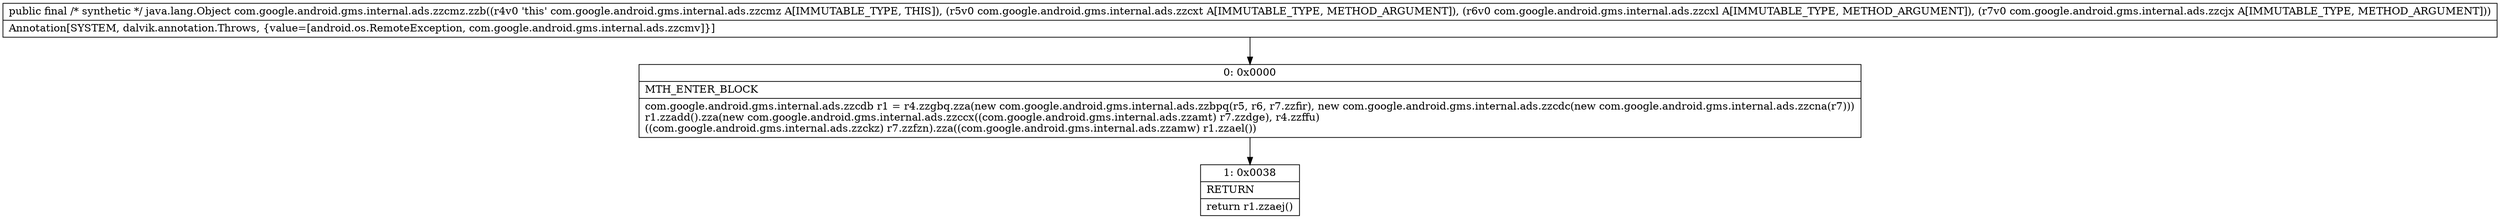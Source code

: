 digraph "CFG forcom.google.android.gms.internal.ads.zzcmz.zzb(Lcom\/google\/android\/gms\/internal\/ads\/zzcxt;Lcom\/google\/android\/gms\/internal\/ads\/zzcxl;Lcom\/google\/android\/gms\/internal\/ads\/zzcjx;)Ljava\/lang\/Object;" {
Node_0 [shape=record,label="{0\:\ 0x0000|MTH_ENTER_BLOCK\l|com.google.android.gms.internal.ads.zzcdb r1 = r4.zzgbq.zza(new com.google.android.gms.internal.ads.zzbpq(r5, r6, r7.zzfir), new com.google.android.gms.internal.ads.zzcdc(new com.google.android.gms.internal.ads.zzcna(r7)))\lr1.zzadd().zza(new com.google.android.gms.internal.ads.zzccx((com.google.android.gms.internal.ads.zzamt) r7.zzdge), r4.zzffu)\l((com.google.android.gms.internal.ads.zzckz) r7.zzfzn).zza((com.google.android.gms.internal.ads.zzamw) r1.zzael())\l}"];
Node_1 [shape=record,label="{1\:\ 0x0038|RETURN\l|return r1.zzaej()\l}"];
MethodNode[shape=record,label="{public final \/* synthetic *\/ java.lang.Object com.google.android.gms.internal.ads.zzcmz.zzb((r4v0 'this' com.google.android.gms.internal.ads.zzcmz A[IMMUTABLE_TYPE, THIS]), (r5v0 com.google.android.gms.internal.ads.zzcxt A[IMMUTABLE_TYPE, METHOD_ARGUMENT]), (r6v0 com.google.android.gms.internal.ads.zzcxl A[IMMUTABLE_TYPE, METHOD_ARGUMENT]), (r7v0 com.google.android.gms.internal.ads.zzcjx A[IMMUTABLE_TYPE, METHOD_ARGUMENT]))  | Annotation[SYSTEM, dalvik.annotation.Throws, \{value=[android.os.RemoteException, com.google.android.gms.internal.ads.zzcmv]\}]\l}"];
MethodNode -> Node_0;
Node_0 -> Node_1;
}

